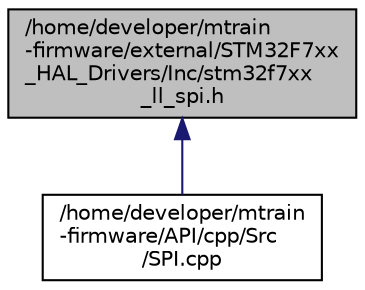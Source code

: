 digraph "/home/developer/mtrain-firmware/external/STM32F7xx_HAL_Drivers/Inc/stm32f7xx_ll_spi.h"
{
  edge [fontname="Helvetica",fontsize="10",labelfontname="Helvetica",labelfontsize="10"];
  node [fontname="Helvetica",fontsize="10",shape=record];
  Node2 [label="/home/developer/mtrain\l-firmware/external/STM32F7xx\l_HAL_Drivers/Inc/stm32f7xx\l_ll_spi.h",height=0.2,width=0.4,color="black", fillcolor="grey75", style="filled", fontcolor="black"];
  Node2 -> Node3 [dir="back",color="midnightblue",fontsize="10",style="solid",fontname="Helvetica"];
  Node3 [label="/home/developer/mtrain\l-firmware/API/cpp/Src\l/SPI.cpp",height=0.2,width=0.4,color="black", fillcolor="white", style="filled",URL="$_a_p_i_2cpp_2_src_2_s_p_i_8cpp.html"];
}
